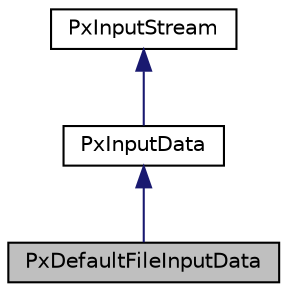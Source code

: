 digraph "PxDefaultFileInputData"
{
  edge [fontname="Helvetica",fontsize="10",labelfontname="Helvetica",labelfontsize="10"];
  node [fontname="Helvetica",fontsize="10",shape=record];
  Node3 [label="PxDefaultFileInputData",height=0.2,width=0.4,color="black", fillcolor="grey75", style="filled", fontcolor="black"];
  Node4 -> Node3 [dir="back",color="midnightblue",fontsize="10",style="solid",fontname="Helvetica"];
  Node4 [label="PxInputData",height=0.2,width=0.4,color="black", fillcolor="white", style="filled",URL="$classPxInputData.html",tooltip="Input data class for I/O which provides random read access. "];
  Node5 -> Node4 [dir="back",color="midnightblue",fontsize="10",style="solid",fontname="Helvetica"];
  Node5 [label="PxInputStream",height=0.2,width=0.4,color="black", fillcolor="white", style="filled",URL="$classPxInputStream.html",tooltip="Input stream class for I/O. "];
}
